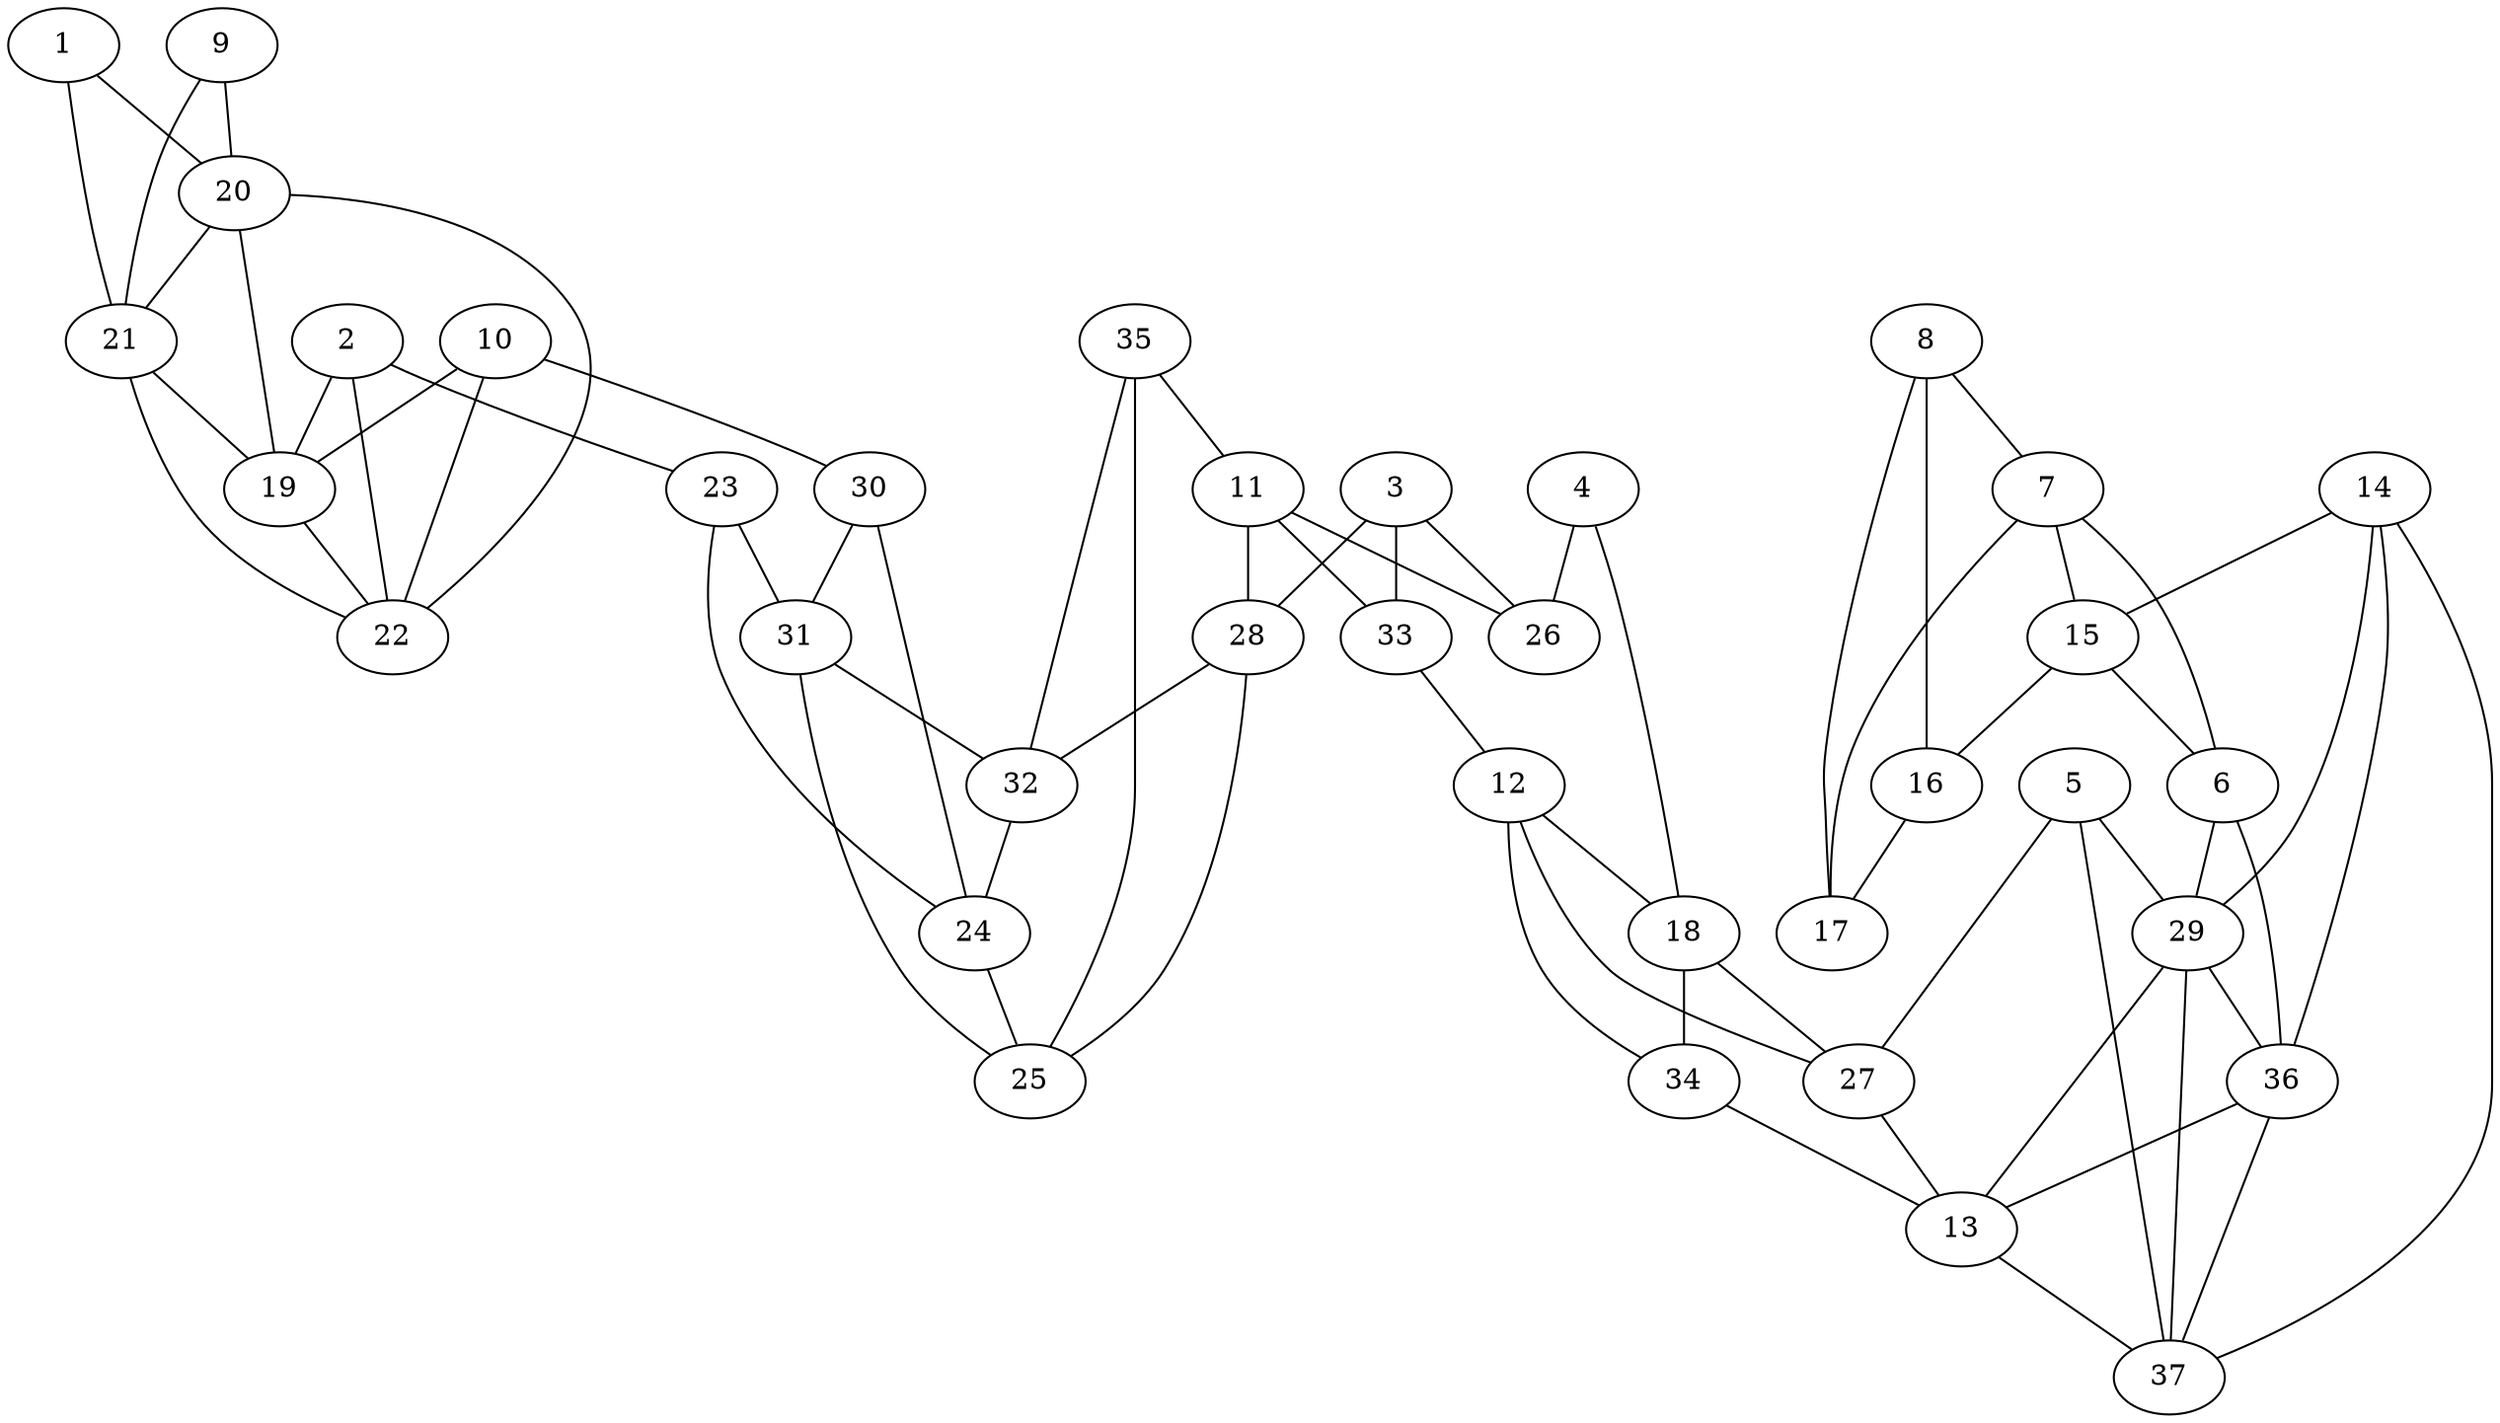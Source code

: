 graph pdb1eo4 {
	1	 [aaLength=17,
		sequence=SLRSDLINALYDENQKY,
		type=0];
	20	 [aaLength=6,
		sequence=VCGIIS,
		type=1];
	1 -- 20	 [distance0="22.16158",
		frequency=1,
		type0=2];
	21	 [aaLength=6,
		sequence=VCGIIS,
		type=1];
	1 -- 21	 [distance0="22.16158",
		frequency=1,
		type0=3];
	2	 [aaLength=24,
		sequence=DTKVLSTIFELFSRPIINKIAEKH,
		type=0];
	19	 [aaLength=3,
		sequence=KIY,
		type=1];
	2 -- 19	 [distance0="14.15661",
		frequency=1,
		type0=3];
	22	 [aaLength=3,
		sequence=IYP,
		type=1];
	2 -- 22	 [distance0="13.68977",
		frequency=1,
		type0=2];
	23	 [aaLength=3,
		sequence=IVE,
		type=1];
	2 -- 23	 [distance0="2.0",
		frequency=1,
		type0=4];
	3	 [aaLength=3,
		sequence=PFD,
		type=0];
	26	 [aaLength=13,
		sequence=YIAHWIIGYVYTR,
		type=1];
	3 -- 26	 [distance0="16.31936",
		distance1="1.0",
		frequency=2,
		type0=1,
		type1=4];
	28	 [aaLength=4,
		sequence=TLGG,
		type=1];
	3 -- 28	 [distance0="23.965",
		frequency=1,
		type0=3];
	33	 [aaLength=13,
		sequence=YIAHWIIGYVYTR,
		type=1];
	3 -- 33	 [distance0="16.31936",
		frequency=1,
		type0=2];
	4	 [aaLength=5,
		sequence=KSSLK,
		type=0];
	18	 [aaLength=2,
		sequence=YN,
		type=1];
	4 -- 18	 [distance0="21.04749",
		distance1="1.0",
		frequency=2,
		type0=1,
		type1=4];
	4 -- 26	 [distance0="26.38175",
		frequency=1,
		type0=3];
	5	 [aaLength=5,
		sequence=KWVIA,
		type=0];
	27	 [aaLength=10,
		sequence=YKGVKVFLQD,
		type=1];
	5 -- 27	 [distance0="13.83272",
		frequency=1,
		type0=3];
	29	 [aaLength=3,
		sequence=NIG,
		type=1];
	5 -- 29	 [distance0="10.0",
		frequency=1,
		type0=4];
	37	 [aaLength=5,
		sequence=AGDLA,
		type=1];
	5 -- 37	 [distance0="10.3607",
		frequency=1,
		type0=2];
	6	 [aaLength=7,
		sequence=HYKDFVE,
		type=0];
	6 -- 29	 [distance0="15.89313",
		frequency=1,
		type0=1];
	36	 [aaLength=4,
		sequence=NIGS,
		type=1];
	6 -- 36	 [distance0="15.89313",
		frequency=1,
		type0=2];
	7	 [aaLength=11,
		sequence=SEDEFLDYWRN,
		type=0];
	7 -- 6	 [distance0="24.31083",
		frequency=1,
		type0=3];
	15	 [aaLength=11,
		sequence=SEDEFLDYWRN,
		type=0];
	7 -- 15	 [distance0="7.146056",
		frequency=1,
		type0=1];
	8	 [aaLength=11,
		sequence=NISEYRNWIYR,
		type=0];
	17	 [aaLength=11,
		sequence=NISEYRNWIYR,
		type=0];
	8 -- 17	 [distance0="16.58328",
		frequency=1,
		type0=1];
	8 -- 7	 [distance0="27.34197",
		frequency=1,
		type0=3];
	16	 [aaLength=9,
		sequence=TSQLRNDKY,
		type=0];
	8 -- 16	 [distance0="17.11574",
		frequency=1,
		type0=2];
	9	 [aaLength=17,
		sequence=SLRSDLINALYDENQKY,
		type=0];
	9 -- 20	 [distance0="25.7585",
		frequency=1,
		type0=2];
	9 -- 21	 [distance0="25.7585",
		distance1="1.0",
		frequency=2,
		type0=3,
		type1=4];
	10	 [aaLength=24,
		sequence=DTKVLSTIFELFSRPIINKIAEKH,
		type=0];
	10 -- 19	 [distance0="16.30046",
		frequency=1,
		type0=3];
	10 -- 22	 [distance0="15.8967",
		frequency=1,
		type0=2];
	30	 [aaLength=3,
		sequence=IVE,
		type=1];
	10 -- 30	 [distance0="2.0",
		frequency=1,
		type0=4];
	11	 [aaLength=3,
		sequence=PFD,
		type=0];
	11 -- 26	 [distance0="13.5485",
		frequency=1,
		type0=1];
	11 -- 28	 [distance0="22.1712",
		frequency=1,
		type0=3];
	11 -- 33	 [distance0="13.5485",
		distance1="1.0",
		frequency=2,
		type0=2,
		type1=4];
	12	 [aaLength=8,
		sequence=NINELNEI,
		type=0];
	12 -- 18	 [distance0="28.361",
		frequency=1,
		type0=2];
	12 -- 27	 [distance0="30.40307",
		frequency=1,
		type0=3];
	34	 [aaLength=10,
		sequence=YKGVKVFLQD,
		type=1];
	12 -- 34	 [distance0="3.0",
		frequency=1,
		type0=4];
	13	 [aaLength=4,
		sequence=KWVI,
		type=0];
	13 -- 37	 [distance0="5.943956",
		distance1="0.0",
		frequency=2,
		type0=1,
		type1=5];
	14	 [aaLength=8,
		sequence=HYKDFVEG,
		type=0];
	14 -- 15	 [distance0="5.0",
		frequency=1,
		type0=4];
	14 -- 29	 [distance0="15.79389",
		frequency=1,
		type0=1];
	14 -- 36	 [distance0="15.79389",
		frequency=1,
		type0=2];
	14 -- 37	 [distance0="22.9008",
		frequency=1,
		type0=3];
	15 -- 6	 [distance0="19.11297",
		frequency=1,
		type0=2];
	15 -- 16	 [distance0="20.3327",
		distance1="3.0",
		frequency=2,
		type0=3,
		type1=4];
	16 -- 17	 [distance0="11.00236",
		distance1="1.0",
		frequency=2,
		type0=1,
		type1=4];
	17 -- 7	 [distance0="24.70916",
		frequency=1,
		type0=3];
	18 -- 27	 [distance0="12.0",
		distance1="10.0",
		frequency=2,
		type0=1,
		type1=4];
	18 -- 34	 [distance0="12.0",
		frequency=1,
		type0=2];
	19 -- 22	 [distance0="1.0",
		frequency=1,
		type0=1];
	20 -- 19	 [distance0="3.0",
		frequency=1,
		type0=4];
	20 -- 21	 [distance0="0.0",
		frequency=1,
		type0=1];
	21 -- 19	 [distance0="9.0",
		frequency=1,
		type0=2];
	21 -- 22	 [distance0="10.0",
		distance1="4.0",
		frequency=2,
		type0=3,
		type1=4];
	22 -- 20	 [distance0="10.0",
		frequency=1,
		type0=2];
	24	 [aaLength=4,
		sequence=FTLY,
		type=1];
	23 -- 24	 [distance0="13.0",
		distance1="10.0",
		frequency=2,
		type0=2,
		type1=4];
	31	 [aaLength=4,
		sequence=FTLY,
		type=1];
	23 -- 31	 [distance0="13.0",
		frequency=1,
		type0=3];
	25	 [aaLength=11,
		sequence=KIAIDIKTTYT,
		type=1];
	24 -- 25	 [distance0="11.0",
		distance1="7.0",
		frequency=2,
		type0=2,
		type1=4];
	27 -- 13	 [distance0="10.92386",
		frequency=1,
		type0=2];
	28 -- 25	 [distance0="20.0",
		frequency=1,
		type0=2];
	32	 [aaLength=11,
		sequence=KIAIDIKTTYT,
		type=1];
	28 -- 32	 [distance0="20.0",
		frequency=1,
		type0=3];
	29 -- 13	 [distance0="15.63108",
		frequency=1,
		type0=3];
	29 -- 36	 [distance0="0.0",
		frequency=1,
		type0=1];
	29 -- 37	 [distance0="11.0",
		frequency=1,
		type0=2];
	30 -- 24	 [distance0="13.0",
		frequency=1,
		type0=2];
	30 -- 31	 [distance0="13.0",
		distance1="10.0",
		frequency=2,
		type0=3,
		type1=4];
	31 -- 25	 [distance0="11.0",
		frequency=1,
		type0=2];
	31 -- 32	 [distance0="11.0",
		distance1="7.0",
		frequency=2,
		type0=3,
		type1=4];
	32 -- 24	 [distance0="11.0",
		frequency=1,
		type0=2];
	33 -- 12	 [distance0="11.0",
		frequency=1,
		type0=4];
	34 -- 13	 [distance0="10.92386",
		distance1="0.0",
		frequency=2,
		type0=2,
		type1=5];
	35	 [aaLength=4,
		sequence=TLGG,
		type=1];
	35 -- 11	 [distance0="14.0",
		frequency=1,
		type0=4];
	35 -- 25	 [distance0="20.0",
		frequency=1,
		type0=2];
	35 -- 32	 [distance0="20.0",
		frequency=1,
		type0=3];
	36 -- 13	 [distance0="15.63108",
		frequency=1,
		type0=3];
	36 -- 37	 [distance0="11.0",
		frequency=1,
		type0=2];
}
